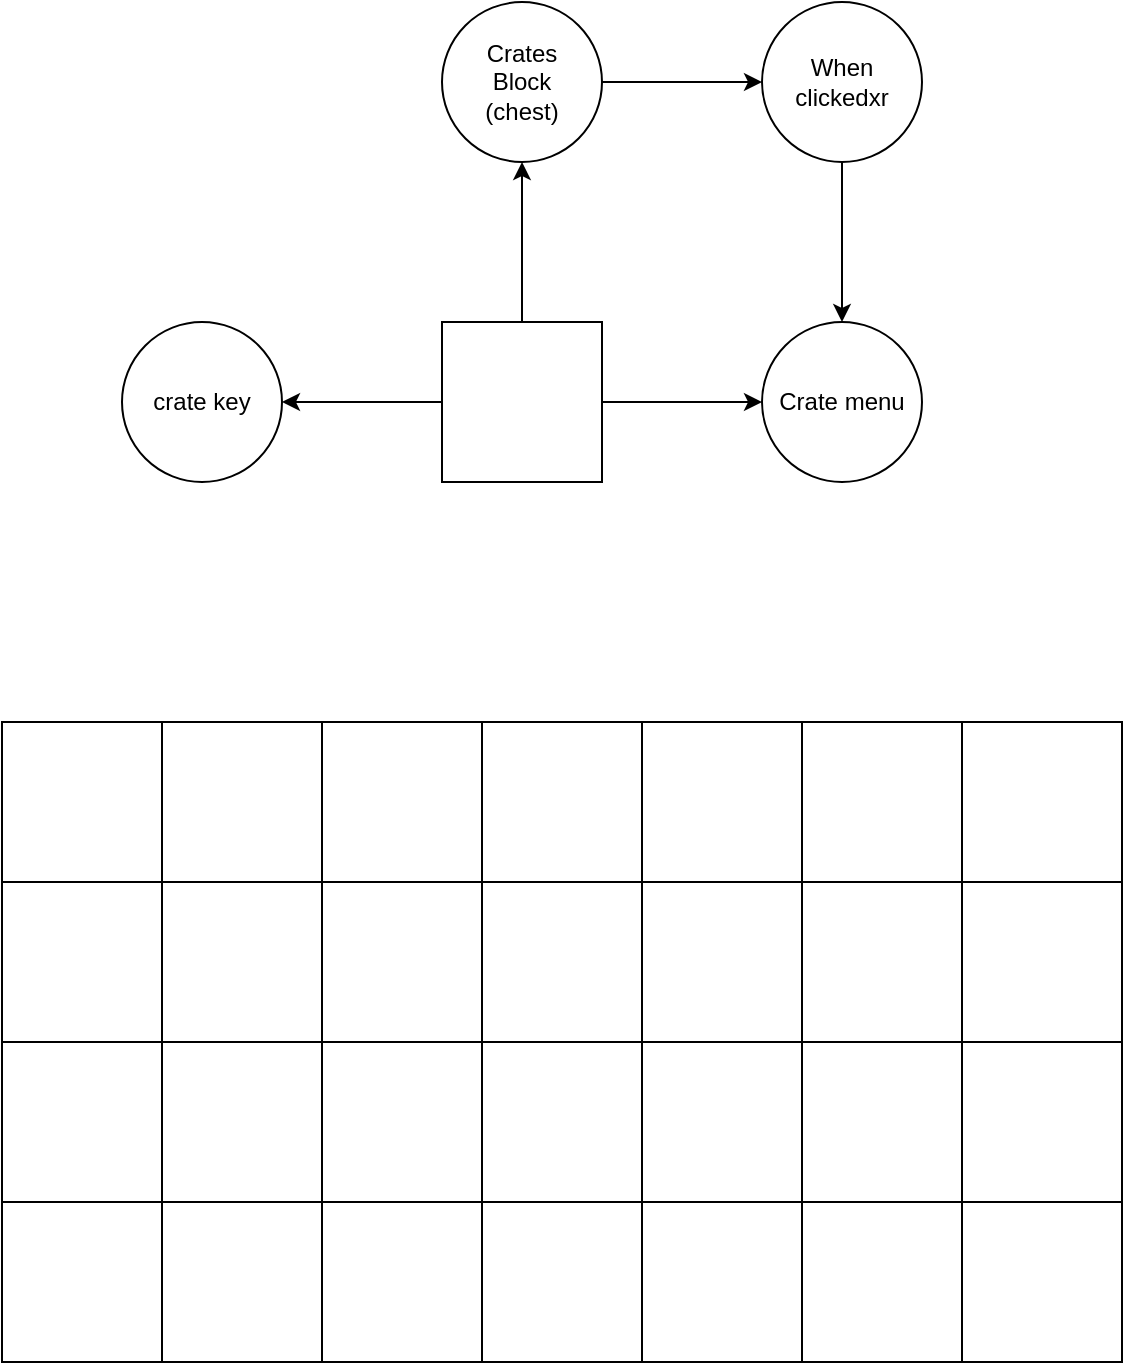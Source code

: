 <mxfile>
    <diagram id="-SB5QO4ansLSoRczAyMd" name="Page-1">
        <mxGraphModel dx="1539" dy="1179" grid="1" gridSize="10" guides="1" tooltips="1" connect="1" arrows="1" fold="1" page="1" pageScale="1" pageWidth="850" pageHeight="1100" math="0" shadow="0">
            <root>
                <mxCell id="0"/>
                <mxCell id="1" parent="0"/>
                <mxCell id="4" value="" style="edgeStyle=none;html=1;" edge="1" parent="1" source="2" target="3">
                    <mxGeometry relative="1" as="geometry"/>
                </mxCell>
                <mxCell id="6" value="" style="edgeStyle=none;html=1;" edge="1" parent="1" source="2" target="5">
                    <mxGeometry relative="1" as="geometry"/>
                </mxCell>
                <mxCell id="8" value="" style="edgeStyle=none;html=1;" edge="1" parent="1" source="2" target="7">
                    <mxGeometry relative="1" as="geometry"/>
                </mxCell>
                <mxCell id="2" value="" style="whiteSpace=wrap;html=1;aspect=fixed;" vertex="1" parent="1">
                    <mxGeometry x="410" y="290" width="80" height="80" as="geometry"/>
                </mxCell>
                <mxCell id="3" value="crate key" style="ellipse;whiteSpace=wrap;html=1;" vertex="1" parent="1">
                    <mxGeometry x="250" y="290" width="80" height="80" as="geometry"/>
                </mxCell>
                <mxCell id="10" value="" style="edgeStyle=none;html=1;" edge="1" parent="1" source="5" target="9">
                    <mxGeometry relative="1" as="geometry"/>
                </mxCell>
                <mxCell id="5" value="Crates&lt;div&gt;Block&lt;br&gt;(chest)&lt;/div&gt;" style="ellipse;whiteSpace=wrap;html=1;" vertex="1" parent="1">
                    <mxGeometry x="410" y="130" width="80" height="80" as="geometry"/>
                </mxCell>
                <mxCell id="7" value="Crate menu" style="ellipse;whiteSpace=wrap;html=1;" vertex="1" parent="1">
                    <mxGeometry x="570" y="290" width="80" height="80" as="geometry"/>
                </mxCell>
                <mxCell id="13" style="edgeStyle=none;html=1;" edge="1" parent="1" source="9" target="7">
                    <mxGeometry relative="1" as="geometry"/>
                </mxCell>
                <mxCell id="9" value="When clickedxr" style="ellipse;whiteSpace=wrap;html=1;" vertex="1" parent="1">
                    <mxGeometry x="570" y="130" width="80" height="80" as="geometry"/>
                </mxCell>
                <mxCell id="14" value="" style="rounded=0;whiteSpace=wrap;html=1;" vertex="1" parent="1">
                    <mxGeometry x="190" y="490" width="560" height="320" as="geometry"/>
                </mxCell>
                <mxCell id="15" value="" style="whiteSpace=wrap;html=1;aspect=fixed;" vertex="1" parent="1">
                    <mxGeometry x="190" y="490" width="80" height="80" as="geometry"/>
                </mxCell>
                <mxCell id="16" value="" style="whiteSpace=wrap;html=1;aspect=fixed;" vertex="1" parent="1">
                    <mxGeometry x="270" y="490" width="80" height="80" as="geometry"/>
                </mxCell>
                <mxCell id="17" value="" style="whiteSpace=wrap;html=1;aspect=fixed;" vertex="1" parent="1">
                    <mxGeometry x="350" y="490" width="80" height="80" as="geometry"/>
                </mxCell>
                <mxCell id="18" value="" style="whiteSpace=wrap;html=1;aspect=fixed;" vertex="1" parent="1">
                    <mxGeometry x="430" y="490" width="80" height="80" as="geometry"/>
                </mxCell>
                <mxCell id="19" value="" style="whiteSpace=wrap;html=1;aspect=fixed;" vertex="1" parent="1">
                    <mxGeometry x="510" y="490" width="80" height="80" as="geometry"/>
                </mxCell>
                <mxCell id="20" value="" style="whiteSpace=wrap;html=1;aspect=fixed;" vertex="1" parent="1">
                    <mxGeometry x="590" y="490" width="80" height="80" as="geometry"/>
                </mxCell>
                <mxCell id="21" value="" style="whiteSpace=wrap;html=1;aspect=fixed;" vertex="1" parent="1">
                    <mxGeometry x="670" y="490" width="80" height="80" as="geometry"/>
                </mxCell>
                <mxCell id="22" value="" style="whiteSpace=wrap;html=1;aspect=fixed;" vertex="1" parent="1">
                    <mxGeometry x="190" y="570" width="80" height="80" as="geometry"/>
                </mxCell>
                <mxCell id="23" value="" style="whiteSpace=wrap;html=1;aspect=fixed;" vertex="1" parent="1">
                    <mxGeometry x="270" y="570" width="80" height="80" as="geometry"/>
                </mxCell>
                <mxCell id="24" value="" style="whiteSpace=wrap;html=1;aspect=fixed;" vertex="1" parent="1">
                    <mxGeometry x="350" y="570" width="80" height="80" as="geometry"/>
                </mxCell>
                <mxCell id="25" value="" style="whiteSpace=wrap;html=1;aspect=fixed;" vertex="1" parent="1">
                    <mxGeometry x="430" y="570" width="80" height="80" as="geometry"/>
                </mxCell>
                <mxCell id="26" value="" style="whiteSpace=wrap;html=1;aspect=fixed;" vertex="1" parent="1">
                    <mxGeometry x="510" y="570" width="80" height="80" as="geometry"/>
                </mxCell>
                <mxCell id="27" value="" style="whiteSpace=wrap;html=1;aspect=fixed;" vertex="1" parent="1">
                    <mxGeometry x="590" y="570" width="80" height="80" as="geometry"/>
                </mxCell>
                <mxCell id="28" value="" style="whiteSpace=wrap;html=1;aspect=fixed;" vertex="1" parent="1">
                    <mxGeometry x="670" y="570" width="80" height="80" as="geometry"/>
                </mxCell>
                <mxCell id="29" value="" style="whiteSpace=wrap;html=1;aspect=fixed;" vertex="1" parent="1">
                    <mxGeometry x="190" y="650" width="80" height="80" as="geometry"/>
                </mxCell>
                <mxCell id="30" value="" style="whiteSpace=wrap;html=1;aspect=fixed;" vertex="1" parent="1">
                    <mxGeometry x="270" y="650" width="80" height="80" as="geometry"/>
                </mxCell>
                <mxCell id="31" value="" style="whiteSpace=wrap;html=1;aspect=fixed;" vertex="1" parent="1">
                    <mxGeometry x="350" y="650" width="80" height="80" as="geometry"/>
                </mxCell>
                <mxCell id="32" value="" style="whiteSpace=wrap;html=1;aspect=fixed;" vertex="1" parent="1">
                    <mxGeometry x="430" y="650" width="80" height="80" as="geometry"/>
                </mxCell>
                <mxCell id="33" value="" style="whiteSpace=wrap;html=1;aspect=fixed;" vertex="1" parent="1">
                    <mxGeometry x="510" y="650" width="80" height="80" as="geometry"/>
                </mxCell>
                <mxCell id="34" value="" style="whiteSpace=wrap;html=1;aspect=fixed;" vertex="1" parent="1">
                    <mxGeometry x="590" y="650" width="80" height="80" as="geometry"/>
                </mxCell>
                <mxCell id="35" value="" style="whiteSpace=wrap;html=1;aspect=fixed;" vertex="1" parent="1">
                    <mxGeometry x="670" y="650" width="80" height="80" as="geometry"/>
                </mxCell>
                <mxCell id="38" value="" style="whiteSpace=wrap;html=1;aspect=fixed;" vertex="1" parent="1">
                    <mxGeometry x="670" y="730" width="80" height="80" as="geometry"/>
                </mxCell>
                <mxCell id="39" value="" style="whiteSpace=wrap;html=1;aspect=fixed;" vertex="1" parent="1">
                    <mxGeometry x="590" y="730" width="80" height="80" as="geometry"/>
                </mxCell>
                <mxCell id="40" value="" style="whiteSpace=wrap;html=1;aspect=fixed;" vertex="1" parent="1">
                    <mxGeometry x="510" y="730" width="80" height="80" as="geometry"/>
                </mxCell>
                <mxCell id="41" value="" style="whiteSpace=wrap;html=1;aspect=fixed;" vertex="1" parent="1">
                    <mxGeometry x="430" y="730" width="80" height="80" as="geometry"/>
                </mxCell>
                <mxCell id="42" value="" style="whiteSpace=wrap;html=1;aspect=fixed;" vertex="1" parent="1">
                    <mxGeometry x="350" y="730" width="80" height="80" as="geometry"/>
                </mxCell>
                <mxCell id="43" value="" style="whiteSpace=wrap;html=1;aspect=fixed;" vertex="1" parent="1">
                    <mxGeometry x="270" y="730" width="80" height="80" as="geometry"/>
                </mxCell>
                <mxCell id="44" value="" style="whiteSpace=wrap;html=1;aspect=fixed;" vertex="1" parent="1">
                    <mxGeometry x="190" y="730" width="80" height="80" as="geometry"/>
                </mxCell>
            </root>
        </mxGraphModel>
    </diagram>
</mxfile>